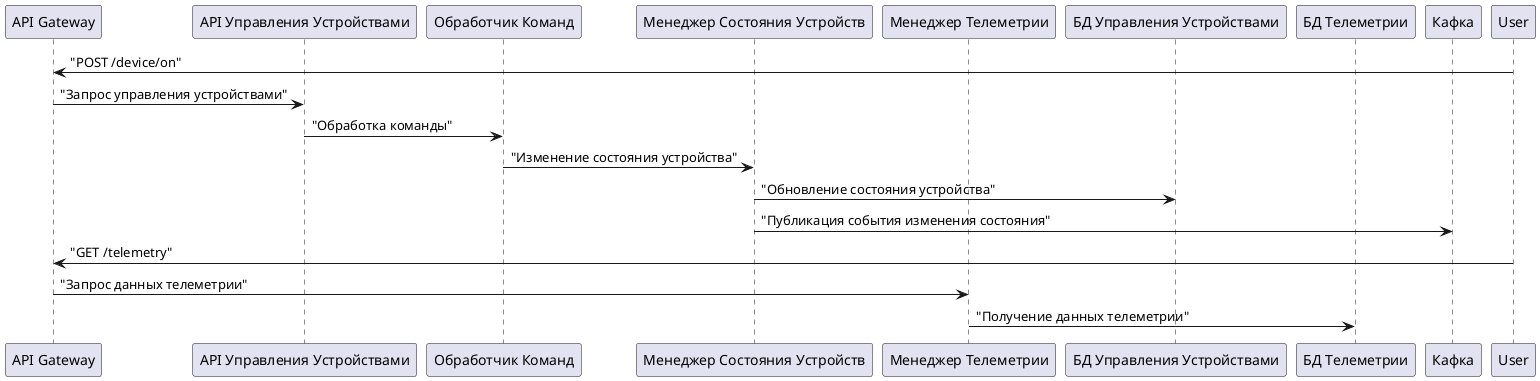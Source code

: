 
@startuml
participant API_Gateway as "API Gateway"
participant DeviceManagementAPI as "API Управления Устройствами"
participant CommandHandler as "Обработчик Команд"
participant DeviceStateManager as "Менеджер Состояния Устройств"
participant TelemetryManager as "Менеджер Телеметрии"
participant DeviceManagementDB as "БД Управления Устройствами"
participant TelemetryDB as "БД Телеметрии"
participant Kafka as "Кафка"

User -> API_Gateway : "POST /device/on"
API_Gateway -> DeviceManagementAPI : "Запрос управления устройствами"
DeviceManagementAPI -> CommandHandler : "Обработка команды"
CommandHandler -> DeviceStateManager : "Изменение состояния устройства"
DeviceStateManager -> DeviceManagementDB : "Обновление состояния устройства"
DeviceStateManager -> Kafka : "Публикация события изменения состояния"

User -> API_Gateway : "GET /telemetry"
API_Gateway -> TelemetryManager : "Запрос данных телеметрии"
TelemetryManager -> TelemetryDB : "Получение данных телеметрии"

@enduml
